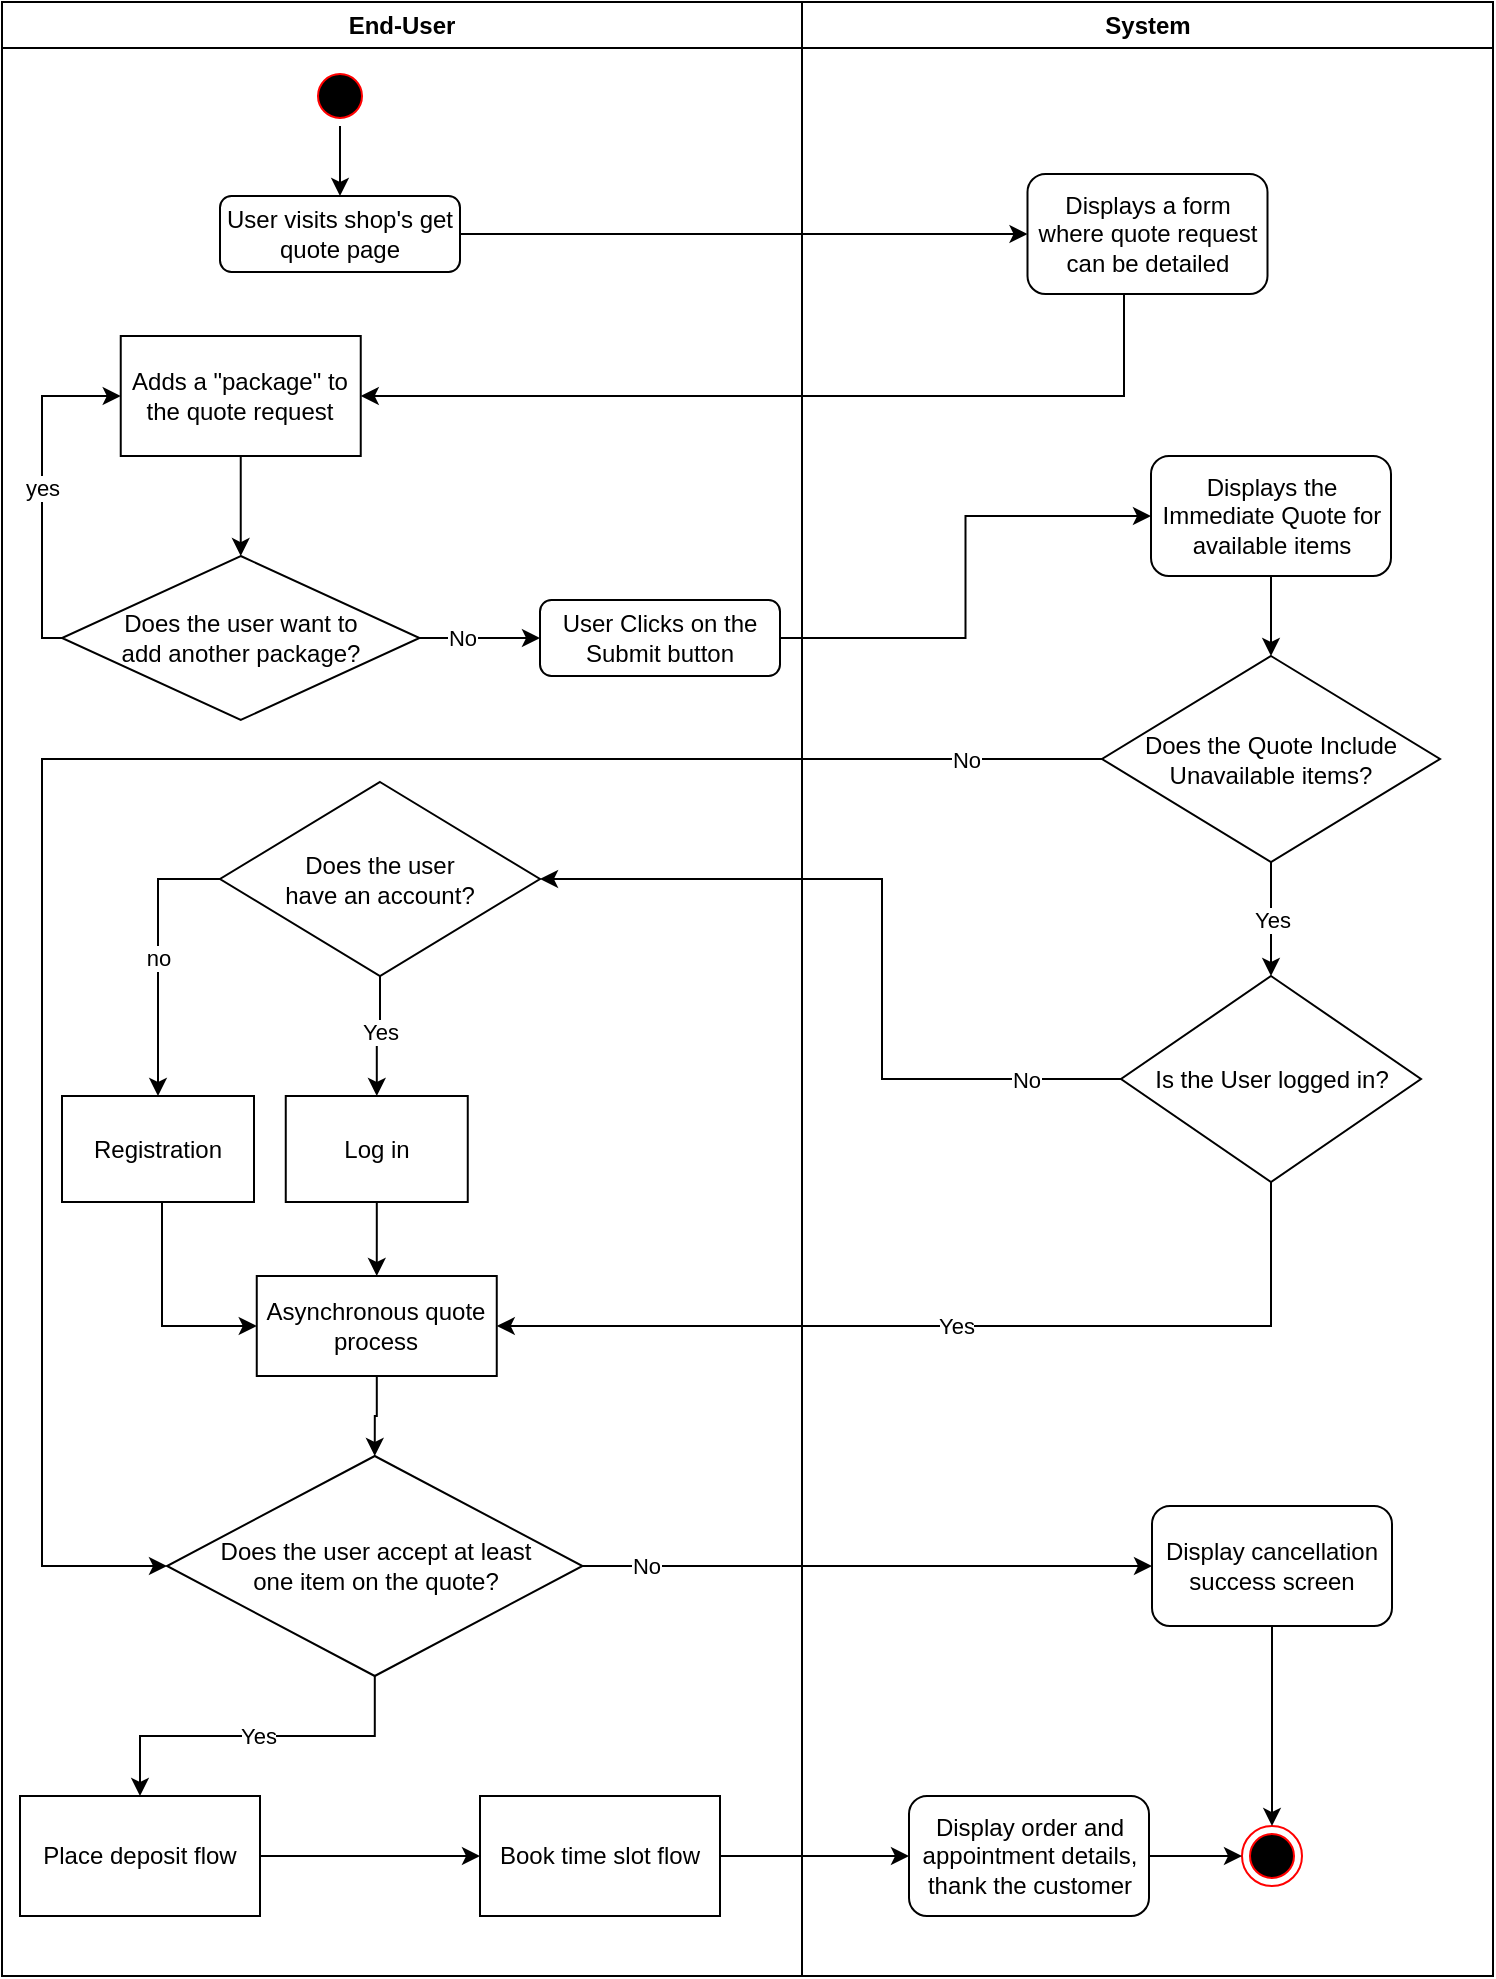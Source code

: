 <mxfile version="20.4.0" type="github">
  <diagram name="Page-1" id="e7e014a7-5840-1c2e-5031-d8a46d1fe8dd">
    <mxGraphModel dx="2013" dy="1118" grid="1" gridSize="10" guides="1" tooltips="1" connect="1" arrows="1" fold="1" page="1" pageScale="1" pageWidth="1169" pageHeight="826" background="none" math="0" shadow="0">
      <root>
        <mxCell id="0" />
        <mxCell id="1" parent="0" />
        <mxCell id="C72ip7JD7R5VJmdPQOm5-44" value="" style="edgeStyle=orthogonalEdgeStyle;rounded=0;orthogonalLoop=1;jettySize=auto;html=1;strokeColor=#000000;entryX=0.5;entryY=0;entryDx=0;entryDy=0;" parent="1" edge="1">
          <mxGeometry relative="1" as="geometry">
            <Array as="points">
              <mxPoint x="470" y="260" />
              <mxPoint x="470" y="160" />
              <mxPoint x="795" y="160" />
            </Array>
            <mxPoint x="385" y="260.037" as="sourcePoint" />
          </mxGeometry>
        </mxCell>
        <mxCell id="C72ip7JD7R5VJmdPQOm5-59" style="edgeStyle=orthogonalEdgeStyle;rounded=0;orthogonalLoop=1;jettySize=auto;html=1;exitX=0;exitY=0.5;exitDx=0;exitDy=0;entryX=0.5;entryY=0;entryDx=0;entryDy=0;strokeColor=#000000;" parent="1" edge="1">
          <mxGeometry relative="1" as="geometry">
            <mxPoint x="570" y="320" as="sourcePoint" />
          </mxGeometry>
        </mxCell>
        <mxCell id="C72ip7JD7R5VJmdPQOm5-62" style="edgeStyle=orthogonalEdgeStyle;rounded=0;orthogonalLoop=1;jettySize=auto;html=1;exitX=1;exitY=0.5;exitDx=0;exitDy=0;entryX=0.5;entryY=0;entryDx=0;entryDy=0;strokeColor=#000000;" parent="1" edge="1">
          <mxGeometry relative="1" as="geometry">
            <Array as="points">
              <mxPoint x="500" y="379" />
              <mxPoint x="500" y="180" />
            </Array>
            <mxPoint x="795.0" y="180" as="targetPoint" />
          </mxGeometry>
        </mxCell>
        <mxCell id="C72ip7JD7R5VJmdPQOm5-69" style="edgeStyle=orthogonalEdgeStyle;rounded=0;orthogonalLoop=1;jettySize=auto;html=1;exitX=1;exitY=0.5;exitDx=0;exitDy=0;entryX=0.5;entryY=1;entryDx=0;entryDy=0;strokeColor=#000000;" parent="1" edge="1">
          <mxGeometry relative="1" as="geometry">
            <Array as="points">
              <mxPoint x="520" y="531" />
              <mxPoint x="520" y="390" />
              <mxPoint x="657" y="390" />
            </Array>
            <mxPoint x="657.25" y="350" as="targetPoint" />
          </mxGeometry>
        </mxCell>
        <mxCell id="kRIrVRTwHgcSPXHYipSR-5" value="End-User" style="swimlane;whiteSpace=wrap" vertex="1" parent="1">
          <mxGeometry x="50" y="20" width="400" height="987" as="geometry" />
        </mxCell>
        <mxCell id="kRIrVRTwHgcSPXHYipSR-6" value="" style="edgeStyle=orthogonalEdgeStyle;rounded=0;orthogonalLoop=1;jettySize=auto;html=1;" edge="1" parent="kRIrVRTwHgcSPXHYipSR-5" source="kRIrVRTwHgcSPXHYipSR-7" target="kRIrVRTwHgcSPXHYipSR-13">
          <mxGeometry relative="1" as="geometry" />
        </mxCell>
        <mxCell id="kRIrVRTwHgcSPXHYipSR-7" value="" style="ellipse;shape=startState;fillColor=#000000;strokeColor=#ff0000;" vertex="1" parent="kRIrVRTwHgcSPXHYipSR-5">
          <mxGeometry x="154" y="32" width="30" height="30" as="geometry" />
        </mxCell>
        <mxCell id="kRIrVRTwHgcSPXHYipSR-8" value="" style="edgeStyle=orthogonalEdgeStyle;rounded=0;orthogonalLoop=1;jettySize=auto;html=1;strokeColor=#000000;" edge="1" parent="kRIrVRTwHgcSPXHYipSR-5">
          <mxGeometry relative="1" as="geometry">
            <mxPoint x="155.5" y="251" as="sourcePoint" />
          </mxGeometry>
        </mxCell>
        <mxCell id="kRIrVRTwHgcSPXHYipSR-9" value="no" style="edgeLabel;html=1;align=center;verticalAlign=middle;resizable=0;points=[];" vertex="1" connectable="0" parent="kRIrVRTwHgcSPXHYipSR-8">
          <mxGeometry x="-0.121" relative="1" as="geometry">
            <mxPoint y="-9" as="offset" />
          </mxGeometry>
        </mxCell>
        <mxCell id="kRIrVRTwHgcSPXHYipSR-10" value="" style="edgeStyle=orthogonalEdgeStyle;rounded=0;orthogonalLoop=1;jettySize=auto;html=1;strokeColor=#000000;" edge="1" parent="kRIrVRTwHgcSPXHYipSR-5">
          <mxGeometry relative="1" as="geometry">
            <mxPoint x="85.537" y="289.979" as="sourcePoint" />
          </mxGeometry>
        </mxCell>
        <mxCell id="kRIrVRTwHgcSPXHYipSR-11" value="yes" style="edgeLabel;html=1;align=center;verticalAlign=middle;resizable=0;points=[];" vertex="1" connectable="0" parent="kRIrVRTwHgcSPXHYipSR-10">
          <mxGeometry x="-0.227" y="-1" relative="1" as="geometry">
            <mxPoint x="11" y="2" as="offset" />
          </mxGeometry>
        </mxCell>
        <mxCell id="kRIrVRTwHgcSPXHYipSR-12" value="" style="edgeStyle=orthogonalEdgeStyle;rounded=0;orthogonalLoop=1;jettySize=auto;html=1;strokeColor=#000000;" edge="1" parent="kRIrVRTwHgcSPXHYipSR-5">
          <mxGeometry relative="1" as="geometry">
            <mxPoint x="85.537" y="353" as="sourcePoint" />
          </mxGeometry>
        </mxCell>
        <mxCell id="kRIrVRTwHgcSPXHYipSR-13" value="User visits shop&#39;s get quote page" style="rounded=1;whiteSpace=wrap;html=1;" vertex="1" parent="kRIrVRTwHgcSPXHYipSR-5">
          <mxGeometry x="109" y="97" width="120" height="38" as="geometry" />
        </mxCell>
        <mxCell id="kRIrVRTwHgcSPXHYipSR-14" value="" style="edgeStyle=orthogonalEdgeStyle;rounded=0;orthogonalLoop=1;jettySize=auto;html=1;" edge="1" parent="kRIrVRTwHgcSPXHYipSR-5" source="kRIrVRTwHgcSPXHYipSR-15" target="kRIrVRTwHgcSPXHYipSR-17">
          <mxGeometry relative="1" as="geometry" />
        </mxCell>
        <mxCell id="kRIrVRTwHgcSPXHYipSR-15" value="Adds a &quot;package&quot; to the quote request" style="whiteSpace=wrap;html=1;" vertex="1" parent="kRIrVRTwHgcSPXHYipSR-5">
          <mxGeometry x="59.37" y="167" width="120" height="60" as="geometry" />
        </mxCell>
        <mxCell id="kRIrVRTwHgcSPXHYipSR-16" value="yes" style="edgeStyle=orthogonalEdgeStyle;rounded=0;orthogonalLoop=1;jettySize=auto;html=1;exitX=0;exitY=0.5;exitDx=0;exitDy=0;entryX=0;entryY=0.5;entryDx=0;entryDy=0;" edge="1" parent="kRIrVRTwHgcSPXHYipSR-5" source="kRIrVRTwHgcSPXHYipSR-17" target="kRIrVRTwHgcSPXHYipSR-15">
          <mxGeometry relative="1" as="geometry">
            <Array as="points">
              <mxPoint x="20" y="318" />
              <mxPoint x="20" y="197" />
            </Array>
          </mxGeometry>
        </mxCell>
        <mxCell id="kRIrVRTwHgcSPXHYipSR-81" value="No" style="edgeStyle=orthogonalEdgeStyle;rounded=0;orthogonalLoop=1;jettySize=auto;html=1;entryX=0;entryY=0.5;entryDx=0;entryDy=0;" edge="1" parent="kRIrVRTwHgcSPXHYipSR-5" source="kRIrVRTwHgcSPXHYipSR-17" target="kRIrVRTwHgcSPXHYipSR-80">
          <mxGeometry x="-0.295" relative="1" as="geometry">
            <mxPoint as="offset" />
          </mxGeometry>
        </mxCell>
        <mxCell id="kRIrVRTwHgcSPXHYipSR-17" value="Does the user want to &lt;br&gt;add another package?" style="rhombus;whiteSpace=wrap;html=1;" vertex="1" parent="kRIrVRTwHgcSPXHYipSR-5">
          <mxGeometry x="30.0" y="277" width="178.75" height="82" as="geometry" />
        </mxCell>
        <mxCell id="kRIrVRTwHgcSPXHYipSR-18" value="no" style="edgeStyle=orthogonalEdgeStyle;rounded=0;orthogonalLoop=1;jettySize=auto;html=1;exitX=0;exitY=0.5;exitDx=0;exitDy=0;" edge="1" parent="kRIrVRTwHgcSPXHYipSR-5" source="kRIrVRTwHgcSPXHYipSR-20" target="kRIrVRTwHgcSPXHYipSR-22">
          <mxGeometry relative="1" as="geometry" />
        </mxCell>
        <mxCell id="kRIrVRTwHgcSPXHYipSR-19" value="Yes" style="edgeStyle=orthogonalEdgeStyle;rounded=0;orthogonalLoop=1;jettySize=auto;html=1;exitX=0.5;exitY=1;exitDx=0;exitDy=0;" edge="1" parent="kRIrVRTwHgcSPXHYipSR-5" source="kRIrVRTwHgcSPXHYipSR-20" target="kRIrVRTwHgcSPXHYipSR-24">
          <mxGeometry x="-0.101" relative="1" as="geometry">
            <mxPoint as="offset" />
          </mxGeometry>
        </mxCell>
        <mxCell id="kRIrVRTwHgcSPXHYipSR-20" value="Does the user &lt;br&gt;have an account?" style="rhombus;whiteSpace=wrap;html=1;" vertex="1" parent="kRIrVRTwHgcSPXHYipSR-5">
          <mxGeometry x="109" y="390" width="160" height="97" as="geometry" />
        </mxCell>
        <mxCell id="kRIrVRTwHgcSPXHYipSR-22" value="Registration" style="whiteSpace=wrap;html=1;" vertex="1" parent="kRIrVRTwHgcSPXHYipSR-5">
          <mxGeometry x="30" y="547" width="96" height="53" as="geometry" />
        </mxCell>
        <mxCell id="kRIrVRTwHgcSPXHYipSR-24" value="Log in" style="whiteSpace=wrap;html=1;" vertex="1" parent="kRIrVRTwHgcSPXHYipSR-5">
          <mxGeometry x="141.88" y="547" width="91" height="53" as="geometry" />
        </mxCell>
        <mxCell id="kRIrVRTwHgcSPXHYipSR-74" value="Yes" style="edgeStyle=orthogonalEdgeStyle;rounded=0;orthogonalLoop=1;jettySize=auto;html=1;entryX=0.5;entryY=0;entryDx=0;entryDy=0;" edge="1" parent="kRIrVRTwHgcSPXHYipSR-5" source="kRIrVRTwHgcSPXHYipSR-26" target="kRIrVRTwHgcSPXHYipSR-28">
          <mxGeometry relative="1" as="geometry" />
        </mxCell>
        <mxCell id="kRIrVRTwHgcSPXHYipSR-26" value="Does the user accept at least &lt;br&gt;one item on the quote?" style="rhombus;whiteSpace=wrap;html=1;" vertex="1" parent="kRIrVRTwHgcSPXHYipSR-5">
          <mxGeometry x="82.5" y="727" width="207.75" height="110" as="geometry" />
        </mxCell>
        <mxCell id="kRIrVRTwHgcSPXHYipSR-27" value="" style="edgeStyle=orthogonalEdgeStyle;rounded=0;orthogonalLoop=1;jettySize=auto;html=1;" edge="1" parent="kRIrVRTwHgcSPXHYipSR-5" source="kRIrVRTwHgcSPXHYipSR-28" target="kRIrVRTwHgcSPXHYipSR-30">
          <mxGeometry relative="1" as="geometry" />
        </mxCell>
        <mxCell id="kRIrVRTwHgcSPXHYipSR-28" value="Place deposit flow" style="whiteSpace=wrap;html=1;" vertex="1" parent="kRIrVRTwHgcSPXHYipSR-5">
          <mxGeometry x="9" y="897" width="120" height="60" as="geometry" />
        </mxCell>
        <mxCell id="kRIrVRTwHgcSPXHYipSR-30" value="Book time slot flow" style="whiteSpace=wrap;html=1;" vertex="1" parent="kRIrVRTwHgcSPXHYipSR-5">
          <mxGeometry x="239" y="897" width="120" height="60" as="geometry" />
        </mxCell>
        <mxCell id="kRIrVRTwHgcSPXHYipSR-71" value="Asynchronous quote process" style="whiteSpace=wrap;html=1;sketch=0;" vertex="1" parent="kRIrVRTwHgcSPXHYipSR-5">
          <mxGeometry x="127.38" y="637" width="120" height="50" as="geometry" />
        </mxCell>
        <mxCell id="kRIrVRTwHgcSPXHYipSR-73" style="edgeStyle=orthogonalEdgeStyle;rounded=0;orthogonalLoop=1;jettySize=auto;html=1;entryX=0.5;entryY=0;entryDx=0;entryDy=0;" edge="1" parent="kRIrVRTwHgcSPXHYipSR-5" source="kRIrVRTwHgcSPXHYipSR-71" target="kRIrVRTwHgcSPXHYipSR-26">
          <mxGeometry relative="1" as="geometry" />
        </mxCell>
        <mxCell id="kRIrVRTwHgcSPXHYipSR-76" style="edgeStyle=orthogonalEdgeStyle;rounded=0;orthogonalLoop=1;jettySize=auto;html=1;entryX=0.5;entryY=0;entryDx=0;entryDy=0;" edge="1" parent="kRIrVRTwHgcSPXHYipSR-5" source="kRIrVRTwHgcSPXHYipSR-24" target="kRIrVRTwHgcSPXHYipSR-71">
          <mxGeometry relative="1" as="geometry" />
        </mxCell>
        <mxCell id="kRIrVRTwHgcSPXHYipSR-77" style="edgeStyle=orthogonalEdgeStyle;rounded=0;orthogonalLoop=1;jettySize=auto;html=1;entryX=0;entryY=0.5;entryDx=0;entryDy=0;" edge="1" parent="kRIrVRTwHgcSPXHYipSR-5" source="kRIrVRTwHgcSPXHYipSR-22" target="kRIrVRTwHgcSPXHYipSR-71">
          <mxGeometry relative="1" as="geometry">
            <Array as="points">
              <mxPoint x="80" y="662" />
            </Array>
          </mxGeometry>
        </mxCell>
        <mxCell id="kRIrVRTwHgcSPXHYipSR-80" value="User Clicks on the Submit button" style="rounded=1;whiteSpace=wrap;html=1;" vertex="1" parent="kRIrVRTwHgcSPXHYipSR-5">
          <mxGeometry x="269" y="299" width="120" height="38" as="geometry" />
        </mxCell>
        <mxCell id="kRIrVRTwHgcSPXHYipSR-31" value="System" style="swimlane;whiteSpace=wrap" vertex="1" parent="1">
          <mxGeometry x="450" y="20" width="345.5" height="987" as="geometry" />
        </mxCell>
        <mxCell id="kRIrVRTwHgcSPXHYipSR-32" value="" style="edgeStyle=orthogonalEdgeStyle;rounded=0;orthogonalLoop=1;jettySize=auto;html=1;strokeColor=#000000;" edge="1" parent="kRIrVRTwHgcSPXHYipSR-31">
          <mxGeometry relative="1" as="geometry">
            <mxPoint x="250.5" y="132" as="sourcePoint" />
          </mxGeometry>
        </mxCell>
        <mxCell id="kRIrVRTwHgcSPXHYipSR-33" value="No" style="edgeLabel;html=1;align=center;verticalAlign=middle;resizable=0;points=[];" vertex="1" connectable="0" parent="kRIrVRTwHgcSPXHYipSR-32">
          <mxGeometry x="-0.159" relative="1" as="geometry">
            <mxPoint y="-10" as="offset" />
          </mxGeometry>
        </mxCell>
        <mxCell id="kRIrVRTwHgcSPXHYipSR-34" value="" style="edgeStyle=orthogonalEdgeStyle;rounded=0;orthogonalLoop=1;jettySize=auto;html=1;strokeColor=#000000;exitX=0;exitY=0.5;exitDx=0;exitDy=0;" edge="1" parent="kRIrVRTwHgcSPXHYipSR-31">
          <mxGeometry relative="1" as="geometry">
            <mxPoint x="165.5" y="92" as="sourcePoint" />
          </mxGeometry>
        </mxCell>
        <mxCell id="kRIrVRTwHgcSPXHYipSR-35" value="Yes" style="edgeLabel;html=1;align=center;verticalAlign=middle;resizable=0;points=[];" vertex="1" connectable="0" parent="kRIrVRTwHgcSPXHYipSR-34">
          <mxGeometry x="-0.2" relative="1" as="geometry">
            <mxPoint x="11" y="-7" as="offset" />
          </mxGeometry>
        </mxCell>
        <mxCell id="kRIrVRTwHgcSPXHYipSR-37" value="Displays a form where quote request can be detailed" style="rounded=1;whiteSpace=wrap;html=1;" vertex="1" parent="kRIrVRTwHgcSPXHYipSR-31">
          <mxGeometry x="112.75" y="86" width="120" height="60" as="geometry" />
        </mxCell>
        <mxCell id="kRIrVRTwHgcSPXHYipSR-66" style="edgeStyle=orthogonalEdgeStyle;rounded=0;orthogonalLoop=1;jettySize=auto;html=1;entryX=0.5;entryY=0;entryDx=0;entryDy=0;" edge="1" parent="kRIrVRTwHgcSPXHYipSR-31" source="kRIrVRTwHgcSPXHYipSR-63" target="kRIrVRTwHgcSPXHYipSR-65">
          <mxGeometry relative="1" as="geometry" />
        </mxCell>
        <mxCell id="kRIrVRTwHgcSPXHYipSR-63" value="Displays the Immediate Quote for available items" style="rounded=1;whiteSpace=wrap;html=1;" vertex="1" parent="kRIrVRTwHgcSPXHYipSR-31">
          <mxGeometry x="174.5" y="227" width="120" height="60" as="geometry" />
        </mxCell>
        <mxCell id="kRIrVRTwHgcSPXHYipSR-68" value="Yes" style="edgeStyle=orthogonalEdgeStyle;rounded=0;orthogonalLoop=1;jettySize=auto;html=1;entryX=0.5;entryY=0;entryDx=0;entryDy=0;" edge="1" parent="kRIrVRTwHgcSPXHYipSR-31" source="kRIrVRTwHgcSPXHYipSR-65" target="kRIrVRTwHgcSPXHYipSR-67">
          <mxGeometry relative="1" as="geometry" />
        </mxCell>
        <mxCell id="kRIrVRTwHgcSPXHYipSR-65" value="Does the Quote Include Unavailable items?" style="rhombus;whiteSpace=wrap;html=1;" vertex="1" parent="kRIrVRTwHgcSPXHYipSR-31">
          <mxGeometry x="150" y="327" width="169" height="103" as="geometry" />
        </mxCell>
        <mxCell id="kRIrVRTwHgcSPXHYipSR-67" value="Is the User logged in?" style="rhombus;whiteSpace=wrap;html=1;" vertex="1" parent="kRIrVRTwHgcSPXHYipSR-31">
          <mxGeometry x="159.5" y="487" width="150" height="103" as="geometry" />
        </mxCell>
        <mxCell id="kRIrVRTwHgcSPXHYipSR-53" value="Display order and appointment details, thank the customer" style="rounded=1;whiteSpace=wrap;html=1;" vertex="1" parent="kRIrVRTwHgcSPXHYipSR-31">
          <mxGeometry x="53.5" y="897" width="120" height="60" as="geometry" />
        </mxCell>
        <mxCell id="kRIrVRTwHgcSPXHYipSR-36" value="" style="ellipse;html=1;shape=endState;fillColor=#000000;strokeColor=#ff0000;" vertex="1" parent="kRIrVRTwHgcSPXHYipSR-31">
          <mxGeometry x="220" y="912" width="30" height="30" as="geometry" />
        </mxCell>
        <mxCell id="kRIrVRTwHgcSPXHYipSR-52" value="" style="edgeStyle=orthogonalEdgeStyle;rounded=0;orthogonalLoop=1;jettySize=auto;html=1;entryX=0;entryY=0.5;entryDx=0;entryDy=0;" edge="1" parent="kRIrVRTwHgcSPXHYipSR-31" source="kRIrVRTwHgcSPXHYipSR-53" target="kRIrVRTwHgcSPXHYipSR-36">
          <mxGeometry relative="1" as="geometry" />
        </mxCell>
        <mxCell id="kRIrVRTwHgcSPXHYipSR-83" style="edgeStyle=orthogonalEdgeStyle;rounded=0;orthogonalLoop=1;jettySize=auto;html=1;entryX=0.5;entryY=0;entryDx=0;entryDy=0;" edge="1" parent="kRIrVRTwHgcSPXHYipSR-31" source="kRIrVRTwHgcSPXHYipSR-51" target="kRIrVRTwHgcSPXHYipSR-36">
          <mxGeometry relative="1" as="geometry" />
        </mxCell>
        <mxCell id="kRIrVRTwHgcSPXHYipSR-51" value="Display cancellation success screen" style="rounded=1;whiteSpace=wrap;html=1;" vertex="1" parent="kRIrVRTwHgcSPXHYipSR-31">
          <mxGeometry x="175" y="752" width="120" height="60" as="geometry" />
        </mxCell>
        <mxCell id="kRIrVRTwHgcSPXHYipSR-54" value="" style="edgeStyle=orthogonalEdgeStyle;rounded=0;orthogonalLoop=1;jettySize=auto;html=1;" edge="1" parent="1" source="kRIrVRTwHgcSPXHYipSR-13" target="kRIrVRTwHgcSPXHYipSR-37">
          <mxGeometry relative="1" as="geometry" />
        </mxCell>
        <mxCell id="kRIrVRTwHgcSPXHYipSR-55" value="" style="edgeStyle=orthogonalEdgeStyle;rounded=0;orthogonalLoop=1;jettySize=auto;html=1;entryX=1;entryY=0.5;entryDx=0;entryDy=0;" edge="1" parent="1" source="kRIrVRTwHgcSPXHYipSR-37" target="kRIrVRTwHgcSPXHYipSR-15">
          <mxGeometry relative="1" as="geometry">
            <Array as="points">
              <mxPoint x="611" y="217" />
            </Array>
          </mxGeometry>
        </mxCell>
        <mxCell id="kRIrVRTwHgcSPXHYipSR-61" value="" style="edgeStyle=orthogonalEdgeStyle;rounded=0;orthogonalLoop=1;jettySize=auto;html=1;" edge="1" parent="1" source="kRIrVRTwHgcSPXHYipSR-30" target="kRIrVRTwHgcSPXHYipSR-53">
          <mxGeometry relative="1" as="geometry" />
        </mxCell>
        <mxCell id="kRIrVRTwHgcSPXHYipSR-69" value="No" style="edgeStyle=orthogonalEdgeStyle;rounded=0;orthogonalLoop=1;jettySize=auto;html=1;entryX=0;entryY=0.5;entryDx=0;entryDy=0;" edge="1" parent="1" source="kRIrVRTwHgcSPXHYipSR-65" target="kRIrVRTwHgcSPXHYipSR-26">
          <mxGeometry x="-0.862" relative="1" as="geometry">
            <mxPoint x="80" y="637" as="targetPoint" />
            <Array as="points">
              <mxPoint x="70" y="398" />
              <mxPoint x="70" y="802" />
            </Array>
            <mxPoint as="offset" />
          </mxGeometry>
        </mxCell>
        <mxCell id="kRIrVRTwHgcSPXHYipSR-70" value="No" style="edgeStyle=orthogonalEdgeStyle;rounded=0;orthogonalLoop=1;jettySize=auto;html=1;entryX=1;entryY=0.5;entryDx=0;entryDy=0;" edge="1" parent="1" source="kRIrVRTwHgcSPXHYipSR-67" target="kRIrVRTwHgcSPXHYipSR-20">
          <mxGeometry x="-0.756" relative="1" as="geometry">
            <Array as="points">
              <mxPoint x="490" y="559" />
              <mxPoint x="490" y="459" />
            </Array>
            <mxPoint as="offset" />
          </mxGeometry>
        </mxCell>
        <mxCell id="kRIrVRTwHgcSPXHYipSR-75" value="No" style="edgeStyle=orthogonalEdgeStyle;rounded=0;orthogonalLoop=1;jettySize=auto;html=1;exitX=1;exitY=0.5;exitDx=0;exitDy=0;" edge="1" parent="1" source="kRIrVRTwHgcSPXHYipSR-26" target="kRIrVRTwHgcSPXHYipSR-51">
          <mxGeometry x="-0.777" relative="1" as="geometry">
            <mxPoint as="offset" />
          </mxGeometry>
        </mxCell>
        <mxCell id="kRIrVRTwHgcSPXHYipSR-72" value="Yes" style="edgeStyle=orthogonalEdgeStyle;rounded=0;orthogonalLoop=1;jettySize=auto;html=1;entryX=1;entryY=0.5;entryDx=0;entryDy=0;" edge="1" parent="1" source="kRIrVRTwHgcSPXHYipSR-67" target="kRIrVRTwHgcSPXHYipSR-71">
          <mxGeometry relative="1" as="geometry">
            <Array as="points">
              <mxPoint x="685" y="682" />
            </Array>
          </mxGeometry>
        </mxCell>
        <mxCell id="kRIrVRTwHgcSPXHYipSR-82" style="edgeStyle=orthogonalEdgeStyle;rounded=0;orthogonalLoop=1;jettySize=auto;html=1;entryX=0;entryY=0.5;entryDx=0;entryDy=0;" edge="1" parent="1" source="kRIrVRTwHgcSPXHYipSR-80" target="kRIrVRTwHgcSPXHYipSR-63">
          <mxGeometry relative="1" as="geometry" />
        </mxCell>
      </root>
    </mxGraphModel>
  </diagram>
</mxfile>

